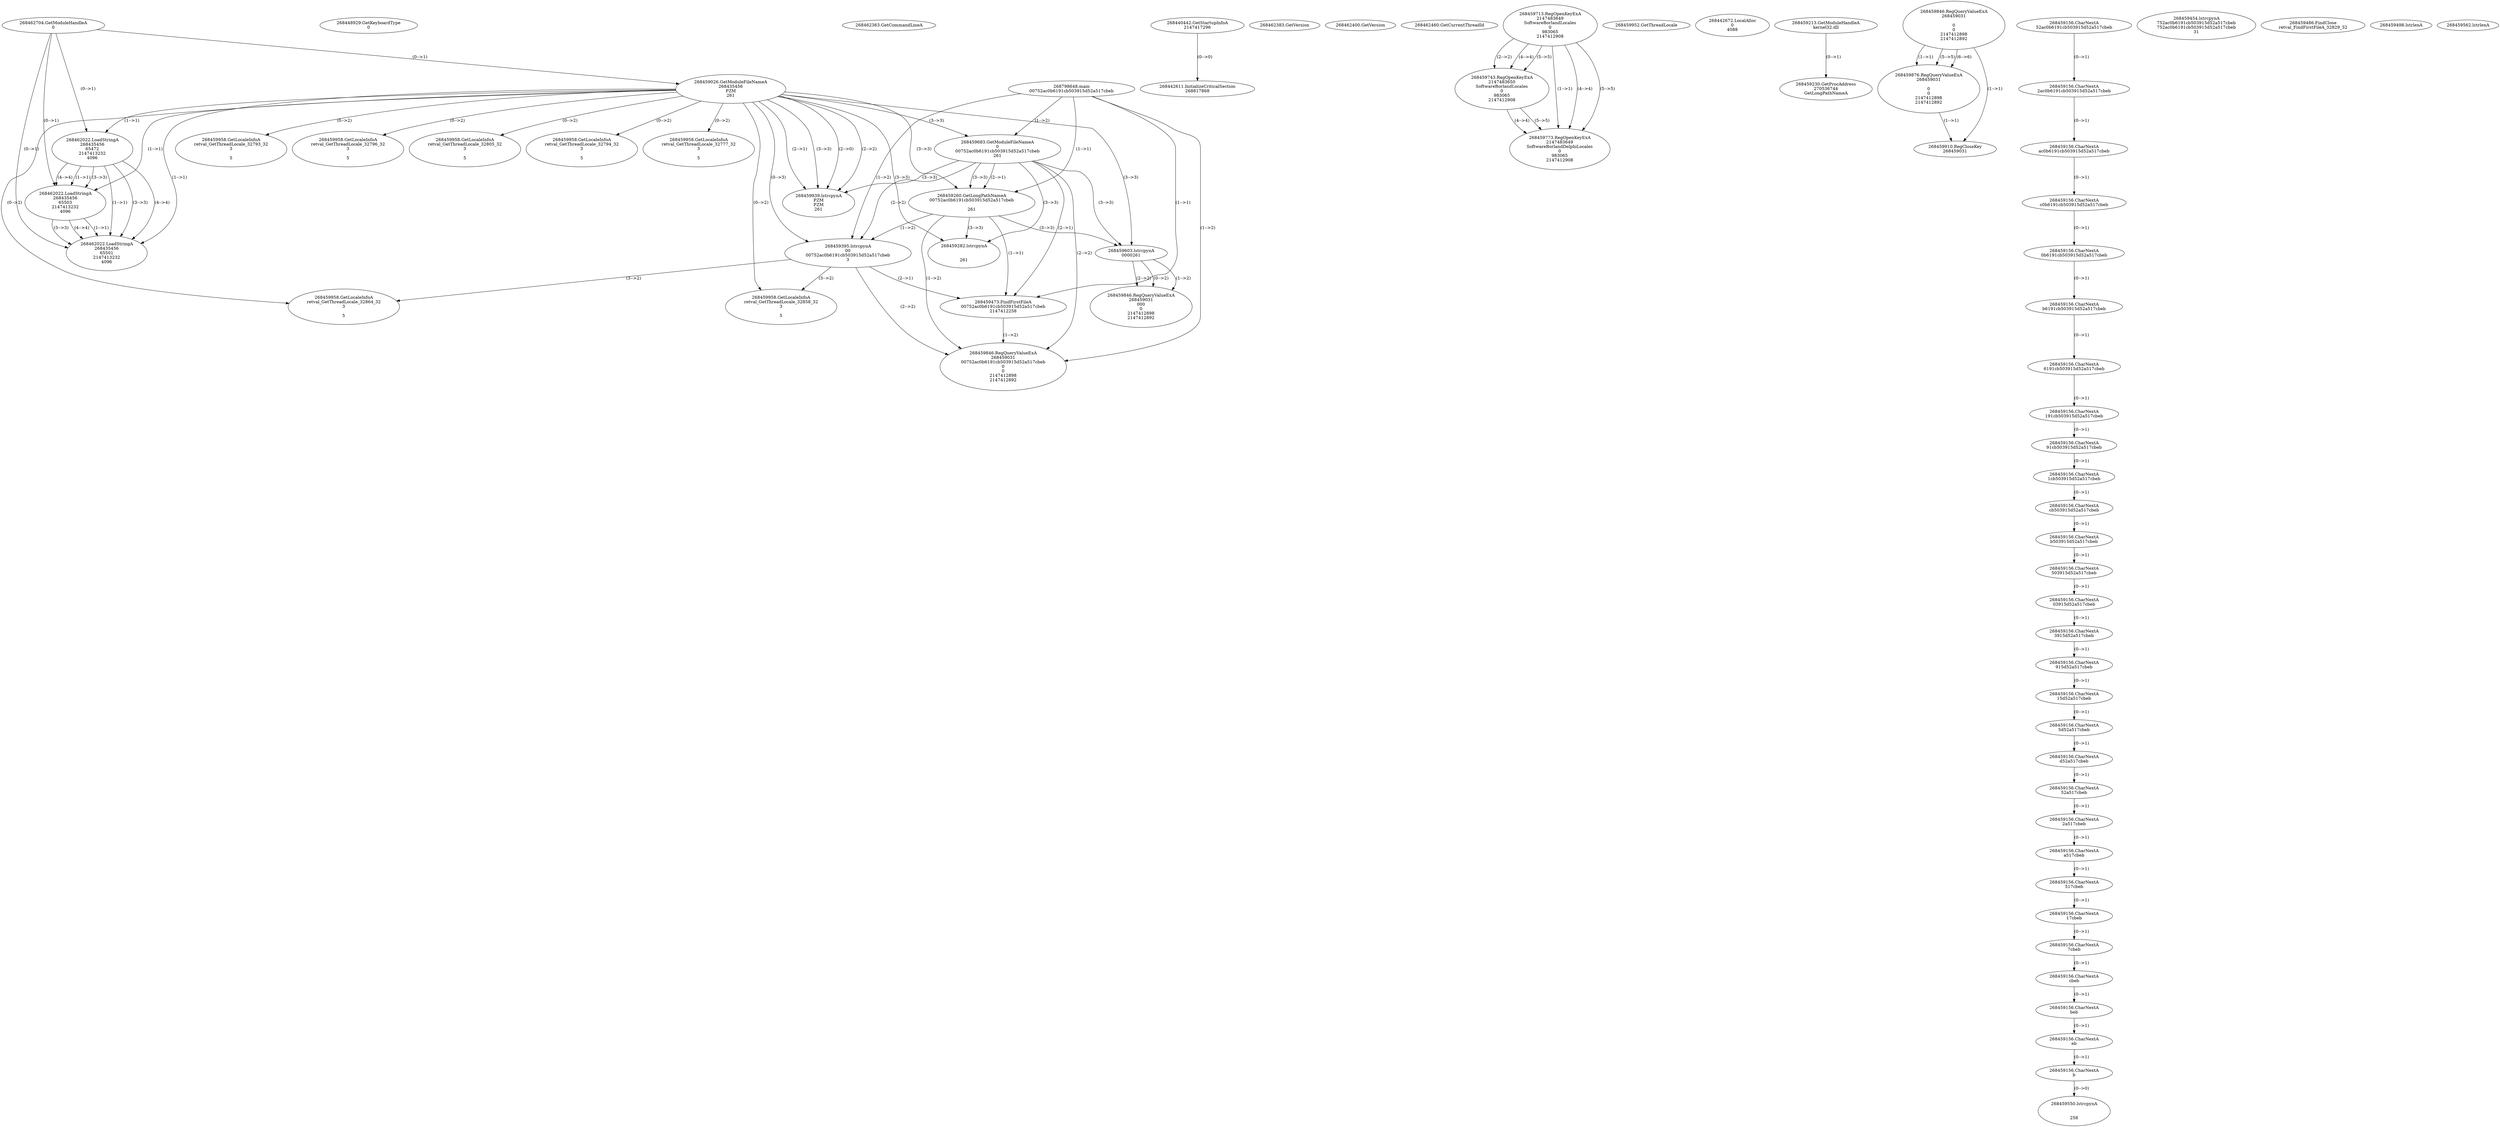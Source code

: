 // Global SCDG with merge call
digraph {
	0 [label="268798648.main
00752ac0b6191cb503915d52a517cbeb"]
	1 [label="268462704.GetModuleHandleA
0"]
	2 [label="268448929.GetKeyboardType
0"]
	3 [label="268462363.GetCommandLineA
"]
	4 [label="268440442.GetStartupInfoA
2147417296"]
	5 [label="268462383.GetVersion
"]
	6 [label="268462400.GetVersion
"]
	7 [label="268462460.GetCurrentThreadId
"]
	8 [label="268459026.GetModuleFileNameA
268435456
PZM
261"]
	1 -> 8 [label="(0-->1)"]
	9 [label="268459683.GetModuleFileNameA
0
00752ac0b6191cb503915d52a517cbeb
261"]
	0 -> 9 [label="(1-->2)"]
	8 -> 9 [label="(3-->3)"]
	10 [label="268459713.RegOpenKeyExA
2147483649
Software\Borland\Locales
0
983065
2147412908"]
	11 [label="268459743.RegOpenKeyExA
2147483650
Software\Borland\Locales
0
983065
2147412908"]
	10 -> 11 [label="(2-->2)"]
	10 -> 11 [label="(4-->4)"]
	10 -> 11 [label="(5-->5)"]
	12 [label="268459773.RegOpenKeyExA
2147483649
Software\Borland\Delphi\Locales
0
983065
2147412908"]
	10 -> 12 [label="(1-->1)"]
	10 -> 12 [label="(4-->4)"]
	11 -> 12 [label="(4-->4)"]
	10 -> 12 [label="(5-->5)"]
	11 -> 12 [label="(5-->5)"]
	13 [label="268459939.lstrcpynA
PZM
PZM
261"]
	8 -> 13 [label="(2-->1)"]
	8 -> 13 [label="(2-->2)"]
	8 -> 13 [label="(3-->3)"]
	9 -> 13 [label="(3-->3)"]
	8 -> 13 [label="(2-->0)"]
	14 [label="268459952.GetThreadLocale
"]
	15 [label="268459958.GetLocaleInfoA
retval_GetThreadLocale_32777_32
3

5"]
	8 -> 15 [label="(0-->2)"]
	16 [label="268462022.LoadStringA
268435456
65472
2147413232
4096"]
	1 -> 16 [label="(0-->1)"]
	8 -> 16 [label="(1-->1)"]
	17 [label="268442611.InitializeCriticalSection
268817868"]
	4 -> 17 [label="(0-->0)"]
	18 [label="268442672.LocalAlloc
0
4088"]
	19 [label="268459213.GetModuleHandleA
kernel32.dll"]
	20 [label="268459230.GetProcAddress
270536744
GetLongPathNameA"]
	19 -> 20 [label="(0-->1)"]
	21 [label="268459260.GetLongPathNameA
00752ac0b6191cb503915d52a517cbeb

261"]
	0 -> 21 [label="(1-->1)"]
	9 -> 21 [label="(2-->1)"]
	8 -> 21 [label="(3-->3)"]
	9 -> 21 [label="(3-->3)"]
	22 [label="268459282.lstrcpynA


261"]
	8 -> 22 [label="(3-->3)"]
	9 -> 22 [label="(3-->3)"]
	21 -> 22 [label="(3-->3)"]
	23 [label="268459846.RegQueryValueExA
268459031

0
0
2147412898
2147412892"]
	24 [label="268459876.RegQueryValueExA
268459031

0
0
2147412898
2147412892"]
	23 -> 24 [label="(1-->1)"]
	23 -> 24 [label="(5-->5)"]
	23 -> 24 [label="(6-->6)"]
	25 [label="268459910.RegCloseKey
268459031"]
	23 -> 25 [label="(1-->1)"]
	24 -> 25 [label="(1-->1)"]
	26 [label="268459958.GetLocaleInfoA
retval_GetThreadLocale_32793_32
3

5"]
	8 -> 26 [label="(0-->2)"]
	27 [label="268462022.LoadStringA
268435456
65503
2147413232
4096"]
	1 -> 27 [label="(0-->1)"]
	8 -> 27 [label="(1-->1)"]
	16 -> 27 [label="(1-->1)"]
	16 -> 27 [label="(3-->3)"]
	16 -> 27 [label="(4-->4)"]
	28 [label="268459395.lstrcpynA
00
00752ac0b6191cb503915d52a517cbeb
3"]
	0 -> 28 [label="(1-->2)"]
	9 -> 28 [label="(2-->2)"]
	21 -> 28 [label="(1-->2)"]
	8 -> 28 [label="(0-->3)"]
	29 [label="268459156.CharNextA
52ac0b6191cb503915d52a517cbeb"]
	30 [label="268459156.CharNextA
2ac0b6191cb503915d52a517cbeb"]
	29 -> 30 [label="(0-->1)"]
	31 [label="268459156.CharNextA
ac0b6191cb503915d52a517cbeb"]
	30 -> 31 [label="(0-->1)"]
	32 [label="268459156.CharNextA
c0b6191cb503915d52a517cbeb"]
	31 -> 32 [label="(0-->1)"]
	33 [label="268459156.CharNextA
0b6191cb503915d52a517cbeb"]
	32 -> 33 [label="(0-->1)"]
	34 [label="268459156.CharNextA
b6191cb503915d52a517cbeb"]
	33 -> 34 [label="(0-->1)"]
	35 [label="268459156.CharNextA
6191cb503915d52a517cbeb"]
	34 -> 35 [label="(0-->1)"]
	36 [label="268459156.CharNextA
191cb503915d52a517cbeb"]
	35 -> 36 [label="(0-->1)"]
	37 [label="268459156.CharNextA
91cb503915d52a517cbeb"]
	36 -> 37 [label="(0-->1)"]
	38 [label="268459156.CharNextA
1cb503915d52a517cbeb"]
	37 -> 38 [label="(0-->1)"]
	39 [label="268459156.CharNextA
cb503915d52a517cbeb"]
	38 -> 39 [label="(0-->1)"]
	40 [label="268459156.CharNextA
b503915d52a517cbeb"]
	39 -> 40 [label="(0-->1)"]
	41 [label="268459156.CharNextA
503915d52a517cbeb"]
	40 -> 41 [label="(0-->1)"]
	42 [label="268459156.CharNextA
03915d52a517cbeb"]
	41 -> 42 [label="(0-->1)"]
	43 [label="268459156.CharNextA
3915d52a517cbeb"]
	42 -> 43 [label="(0-->1)"]
	44 [label="268459156.CharNextA
915d52a517cbeb"]
	43 -> 44 [label="(0-->1)"]
	45 [label="268459156.CharNextA
15d52a517cbeb"]
	44 -> 45 [label="(0-->1)"]
	46 [label="268459156.CharNextA
5d52a517cbeb"]
	45 -> 46 [label="(0-->1)"]
	47 [label="268459156.CharNextA
d52a517cbeb"]
	46 -> 47 [label="(0-->1)"]
	48 [label="268459156.CharNextA
52a517cbeb"]
	47 -> 48 [label="(0-->1)"]
	49 [label="268459156.CharNextA
2a517cbeb"]
	48 -> 49 [label="(0-->1)"]
	50 [label="268459156.CharNextA
a517cbeb"]
	49 -> 50 [label="(0-->1)"]
	51 [label="268459156.CharNextA
517cbeb"]
	50 -> 51 [label="(0-->1)"]
	52 [label="268459156.CharNextA
17cbeb"]
	51 -> 52 [label="(0-->1)"]
	53 [label="268459156.CharNextA
7cbeb"]
	52 -> 53 [label="(0-->1)"]
	54 [label="268459156.CharNextA
cbeb"]
	53 -> 54 [label="(0-->1)"]
	55 [label="268459156.CharNextA
beb"]
	54 -> 55 [label="(0-->1)"]
	56 [label="268459156.CharNextA
eb"]
	55 -> 56 [label="(0-->1)"]
	57 [label="268459156.CharNextA
b"]
	56 -> 57 [label="(0-->1)"]
	58 [label="268459454.lstrcpynA
752ac0b6191cb503915d52a517cbeb
752ac0b6191cb503915d52a517cbeb
31"]
	59 [label="268459473.FindFirstFileA
00752ac0b6191cb503915d52a517cbeb
2147412258"]
	0 -> 59 [label="(1-->1)"]
	9 -> 59 [label="(2-->1)"]
	21 -> 59 [label="(1-->1)"]
	28 -> 59 [label="(2-->1)"]
	60 [label="268459486.FindClose
retval_FindFirstFileA_32829_32"]
	61 [label="268459498.lstrlenA
"]
	62 [label="268459550.lstrcpynA


258"]
	57 -> 62 [label="(0-->0)"]
	63 [label="268459562.lstrlenA
"]
	64 [label="268459603.lstrcpynA
00\
00\
261"]
	8 -> 64 [label="(3-->3)"]
	9 -> 64 [label="(3-->3)"]
	21 -> 64 [label="(3-->3)"]
	65 [label="268459846.RegQueryValueExA
268459031
00\
0
0
2147412898
2147412892"]
	64 -> 65 [label="(1-->2)"]
	64 -> 65 [label="(2-->2)"]
	64 -> 65 [label="(0-->2)"]
	66 [label="268459958.GetLocaleInfoA
retval_GetThreadLocale_32858_32
3

5"]
	8 -> 66 [label="(0-->2)"]
	28 -> 66 [label="(3-->2)"]
	67 [label="268459846.RegQueryValueExA
268459031
00752ac0b6191cb503915d52a517cbeb
0
0
2147412898
2147412892"]
	0 -> 67 [label="(1-->2)"]
	9 -> 67 [label="(2-->2)"]
	21 -> 67 [label="(1-->2)"]
	28 -> 67 [label="(2-->2)"]
	59 -> 67 [label="(1-->2)"]
	68 [label="268459958.GetLocaleInfoA
retval_GetThreadLocale_32864_32
3

5"]
	8 -> 68 [label="(0-->2)"]
	28 -> 68 [label="(3-->2)"]
	69 [label="268462022.LoadStringA
268435456
65501
2147413232
4096"]
	1 -> 69 [label="(0-->1)"]
	8 -> 69 [label="(1-->1)"]
	16 -> 69 [label="(1-->1)"]
	27 -> 69 [label="(1-->1)"]
	16 -> 69 [label="(3-->3)"]
	27 -> 69 [label="(3-->3)"]
	16 -> 69 [label="(4-->4)"]
	27 -> 69 [label="(4-->4)"]
	70 [label="268459958.GetLocaleInfoA
retval_GetThreadLocale_32796_32
3

5"]
	8 -> 70 [label="(0-->2)"]
	71 [label="268459958.GetLocaleInfoA
retval_GetThreadLocale_32805_32
3

5"]
	8 -> 71 [label="(0-->2)"]
	72 [label="268459958.GetLocaleInfoA
retval_GetThreadLocale_32794_32
3

5"]
	8 -> 72 [label="(0-->2)"]
}
